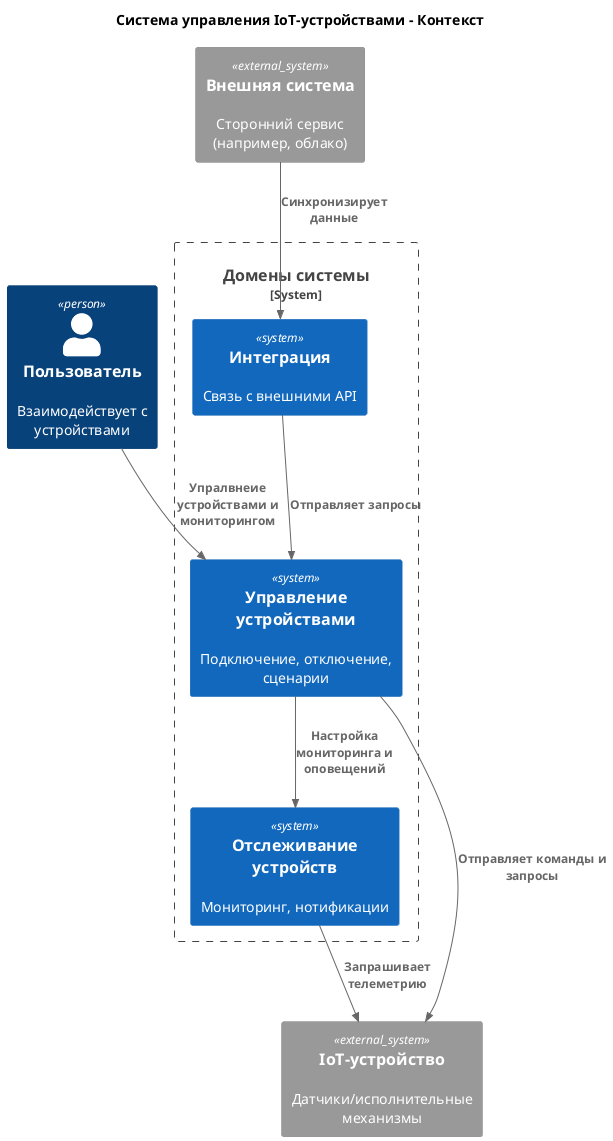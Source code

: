 @startuml Context_Diagram
!include <C4/C4_Context>

title Система управления IoT-устройствами - Контекст

Person(user, "Пользователь", "Взаимодействует с устройствами")

System_Boundary(b0, "Домены системы") {
    System(device_mgmt, "Управление устройствами", "Подключение, отключение, сценарии")
    System(device_tracking, "Отслеживание устройств", "Мониторинг, нотификации")
    System(integration, "Интеграция", "Связь с внешними API")
}

System_Ext(device, "IoT-устройство", "Датчики/исполнительные механизмы")
System_Ext(external_system, "Внешняя система", "Сторонний сервис (например, облако)")

Rel(user, device_mgmt, "Упралвнеие устройствами и мониторингом")
Rel(device_mgmt, device, "Отправляет команды и запросы")
Rel(device_mgmt, device_tracking, "Настройка мониторинга и оповещений")
Rel(device_tracking, device, "Запрашивает телеметрию")
Rel(external_system, integration, "Синхронизирует данные")
Rel(integration, device_mgmt, "Отправляет запросы")


@enduml